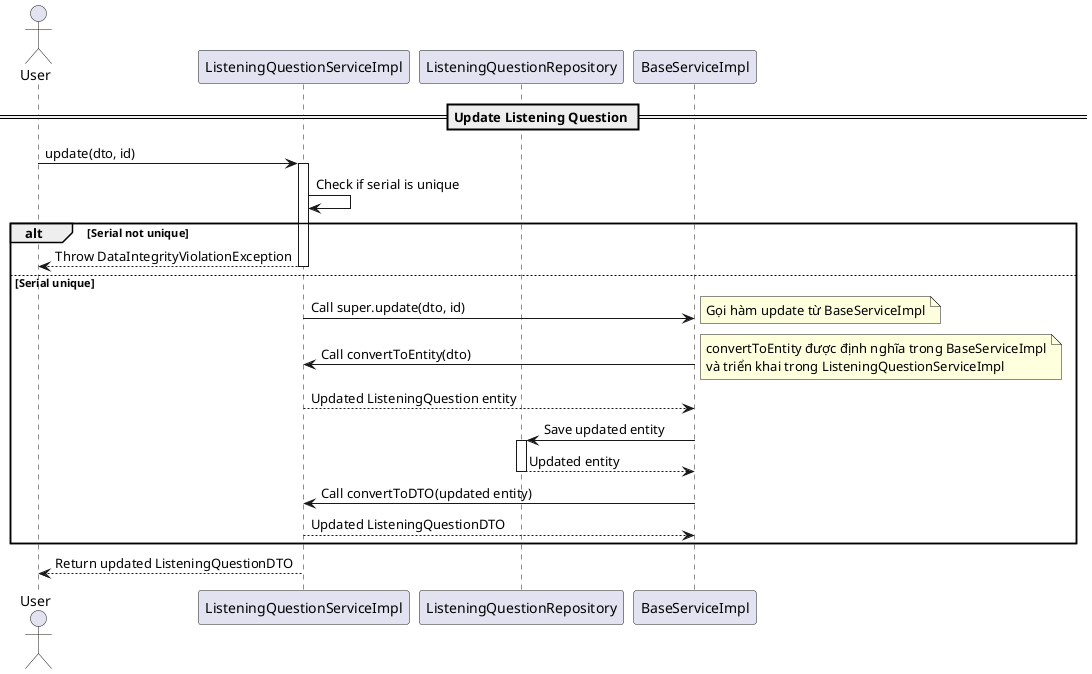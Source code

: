 @startuml UpdateListeningQuestion

actor User
participant "ListeningQuestionServiceImpl" as LQS
participant "ListeningQuestionRepository" as LQR
participant "BaseServiceImpl" as BSI

== Update Listening Question ==
User -> LQS: update(dto, id)
activate LQS

LQS -> LQS: Check if serial is unique
alt Serial not unique
    LQS --> User: Throw DataIntegrityViolationException
    deactivate LQS
else Serial unique
    LQS -> BSI: Call super.update(dto, id)
    note right: Gọi hàm update từ BaseServiceImpl
    BSI -> LQS: Call convertToEntity(dto)
    note right: convertToEntity được định nghĩa trong BaseServiceImpl\nvà triển khai trong ListeningQuestionServiceImpl
    LQS --> BSI: Updated ListeningQuestion entity

    BSI -> LQR: Save updated entity
    activate LQR
    LQR --> BSI: Updated entity
    deactivate LQR

    BSI -> LQS: Call convertToDTO(updated entity)
    LQS --> BSI: Updated ListeningQuestionDTO
end

LQS --> User: Return updated ListeningQuestionDTO
deactivate LQS

@enduml
